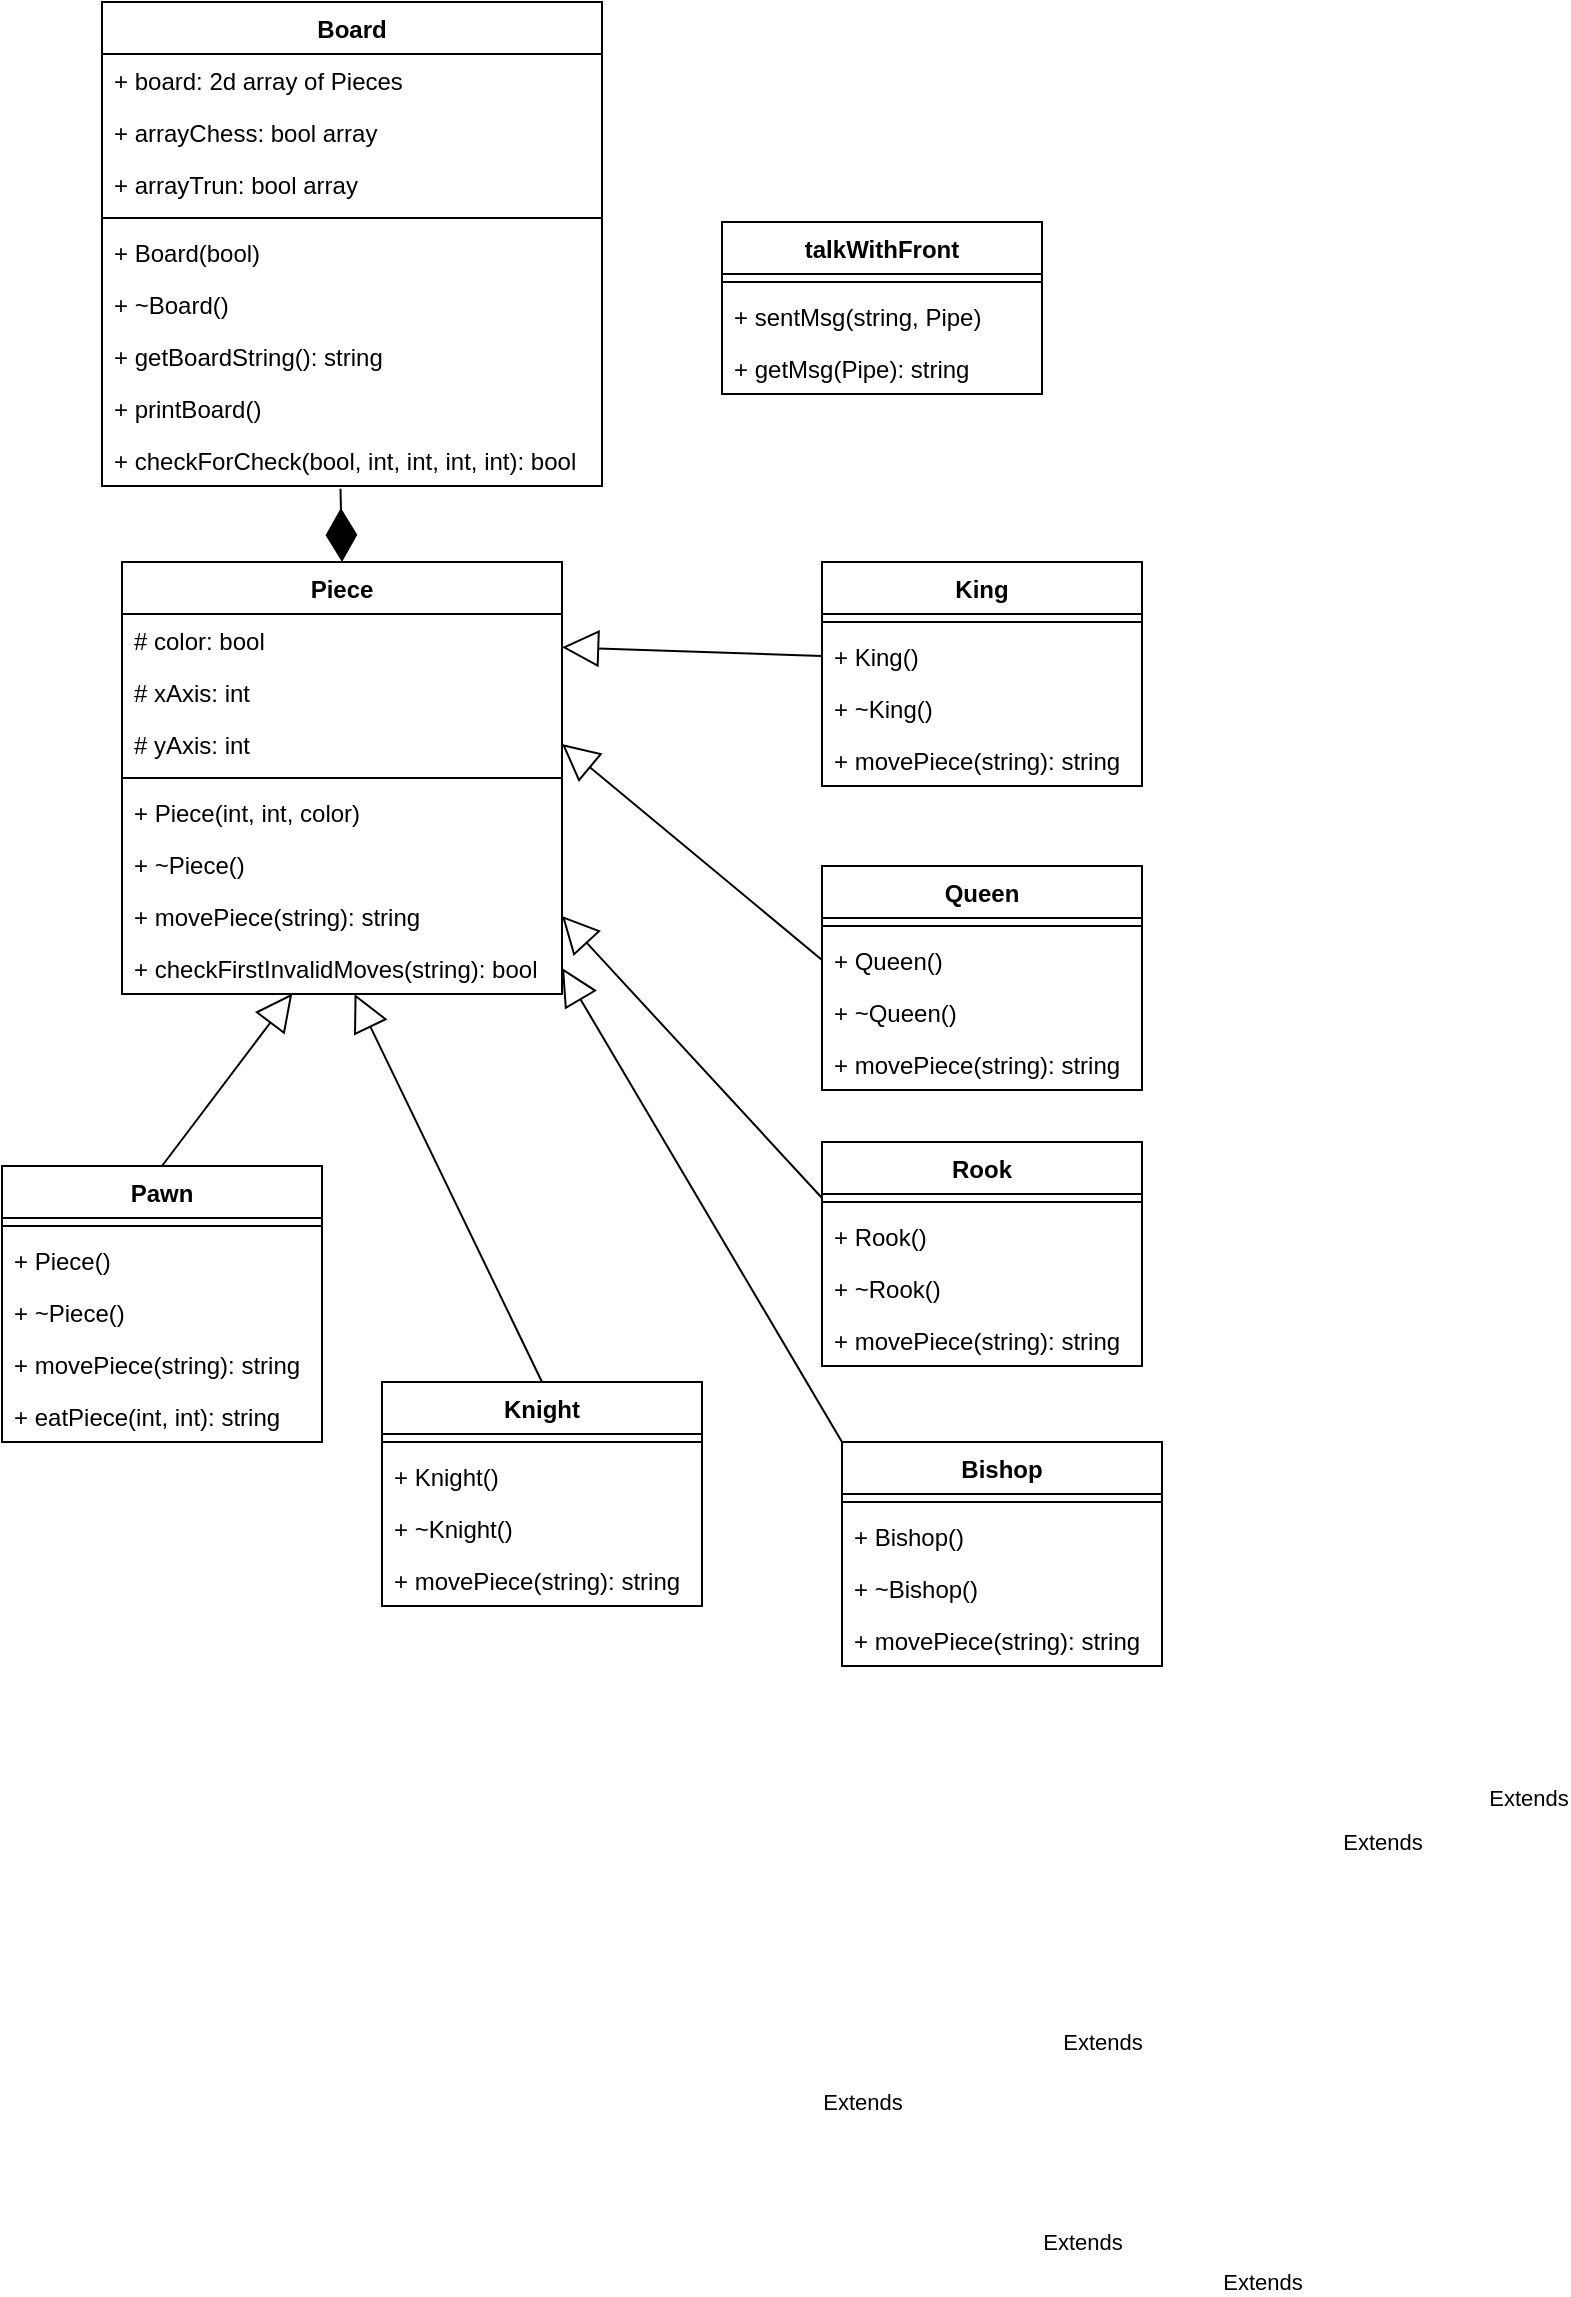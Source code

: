 <mxfile version="15.9.4" type="gitlab">
  <diagram name="Page-1" id="c4acf3e9-155e-7222-9cf6-157b1a14988f">
    <mxGraphModel dx="1038" dy="489" grid="1" gridSize="10" guides="1" tooltips="1" connect="1" arrows="1" fold="1" page="1" pageScale="1" pageWidth="850" pageHeight="1100" background="none" math="0" shadow="0">
      <root>
        <mxCell id="0" />
        <mxCell id="1" parent="0" />
        <mxCell id="7rFTX6PkovQeR8mOhhbH-1" value="Board" style="swimlane;fontStyle=1;align=center;verticalAlign=top;childLayout=stackLayout;horizontal=1;startSize=26;horizontalStack=0;resizeParent=1;resizeParentMax=0;resizeLast=0;collapsible=1;marginBottom=0;" parent="1" vertex="1">
          <mxGeometry x="120" y="80" width="250" height="242" as="geometry">
            <mxRectangle x="340" y="200" width="70" height="26" as="alternateBounds" />
          </mxGeometry>
        </mxCell>
        <mxCell id="7rFTX6PkovQeR8mOhhbH-2" value="+ board: 2d array of Pieces" style="text;strokeColor=none;fillColor=none;align=left;verticalAlign=top;spacingLeft=4;spacingRight=4;overflow=hidden;rotatable=0;points=[[0,0.5],[1,0.5]];portConstraint=eastwest;" parent="7rFTX6PkovQeR8mOhhbH-1" vertex="1">
          <mxGeometry y="26" width="250" height="26" as="geometry" />
        </mxCell>
        <mxCell id="7rFTX6PkovQeR8mOhhbH-8" value="+ arrayChess: bool array" style="text;strokeColor=none;fillColor=none;align=left;verticalAlign=top;spacingLeft=4;spacingRight=4;overflow=hidden;rotatable=0;points=[[0,0.5],[1,0.5]];portConstraint=eastwest;" parent="7rFTX6PkovQeR8mOhhbH-1" vertex="1">
          <mxGeometry y="52" width="250" height="26" as="geometry" />
        </mxCell>
        <mxCell id="7rFTX6PkovQeR8mOhhbH-9" value="+ arrayTrun: bool array" style="text;strokeColor=none;fillColor=none;align=left;verticalAlign=top;spacingLeft=4;spacingRight=4;overflow=hidden;rotatable=0;points=[[0,0.5],[1,0.5]];portConstraint=eastwest;" parent="7rFTX6PkovQeR8mOhhbH-1" vertex="1">
          <mxGeometry y="78" width="250" height="26" as="geometry" />
        </mxCell>
        <mxCell id="7rFTX6PkovQeR8mOhhbH-3" value="" style="line;strokeWidth=1;fillColor=none;align=left;verticalAlign=middle;spacingTop=-1;spacingLeft=3;spacingRight=3;rotatable=0;labelPosition=right;points=[];portConstraint=eastwest;" parent="7rFTX6PkovQeR8mOhhbH-1" vertex="1">
          <mxGeometry y="104" width="250" height="8" as="geometry" />
        </mxCell>
        <mxCell id="7rFTX6PkovQeR8mOhhbH-4" value="+ Board(bool)&#xa;" style="text;strokeColor=none;fillColor=none;align=left;verticalAlign=top;spacingLeft=4;spacingRight=4;overflow=hidden;rotatable=0;points=[[0,0.5],[1,0.5]];portConstraint=eastwest;" parent="7rFTX6PkovQeR8mOhhbH-1" vertex="1">
          <mxGeometry y="112" width="250" height="26" as="geometry" />
        </mxCell>
        <mxCell id="7rFTX6PkovQeR8mOhhbH-10" value="+ ~Board()" style="text;strokeColor=none;fillColor=none;align=left;verticalAlign=top;spacingLeft=4;spacingRight=4;overflow=hidden;rotatable=0;points=[[0,0.5],[1,0.5]];portConstraint=eastwest;" parent="7rFTX6PkovQeR8mOhhbH-1" vertex="1">
          <mxGeometry y="138" width="250" height="26" as="geometry" />
        </mxCell>
        <mxCell id="7rFTX6PkovQeR8mOhhbH-11" value="+ getBoardString(): string" style="text;strokeColor=none;fillColor=none;align=left;verticalAlign=top;spacingLeft=4;spacingRight=4;overflow=hidden;rotatable=0;points=[[0,0.5],[1,0.5]];portConstraint=eastwest;" parent="7rFTX6PkovQeR8mOhhbH-1" vertex="1">
          <mxGeometry y="164" width="250" height="26" as="geometry" />
        </mxCell>
        <mxCell id="7rFTX6PkovQeR8mOhhbH-12" value="+ printBoard()" style="text;strokeColor=none;fillColor=none;align=left;verticalAlign=top;spacingLeft=4;spacingRight=4;overflow=hidden;rotatable=0;points=[[0,0.5],[1,0.5]];portConstraint=eastwest;" parent="7rFTX6PkovQeR8mOhhbH-1" vertex="1">
          <mxGeometry y="190" width="250" height="26" as="geometry" />
        </mxCell>
        <mxCell id="7rFTX6PkovQeR8mOhhbH-13" value="+ checkForCheck(bool, int, int, int, int): bool" style="text;strokeColor=none;fillColor=none;align=left;verticalAlign=top;spacingLeft=4;spacingRight=4;overflow=hidden;rotatable=0;points=[[0,0.5],[1,0.5]];portConstraint=eastwest;" parent="7rFTX6PkovQeR8mOhhbH-1" vertex="1">
          <mxGeometry y="216" width="250" height="26" as="geometry" />
        </mxCell>
        <mxCell id="7rFTX6PkovQeR8mOhhbH-15" value="Piece" style="swimlane;fontStyle=1;align=center;verticalAlign=top;childLayout=stackLayout;horizontal=1;startSize=26;horizontalStack=0;resizeParent=1;resizeParentMax=0;resizeLast=0;collapsible=1;marginBottom=0;" parent="1" vertex="1">
          <mxGeometry x="130" y="360" width="220" height="216" as="geometry" />
        </mxCell>
        <mxCell id="7rFTX6PkovQeR8mOhhbH-16" value="# color: bool&#xa;" style="text;strokeColor=none;fillColor=none;align=left;verticalAlign=top;spacingLeft=4;spacingRight=4;overflow=hidden;rotatable=0;points=[[0,0.5],[1,0.5]];portConstraint=eastwest;" parent="7rFTX6PkovQeR8mOhhbH-15" vertex="1">
          <mxGeometry y="26" width="220" height="26" as="geometry" />
        </mxCell>
        <mxCell id="7rFTX6PkovQeR8mOhhbH-19" value="# xAxis: int&#xa;" style="text;strokeColor=none;fillColor=none;align=left;verticalAlign=top;spacingLeft=4;spacingRight=4;overflow=hidden;rotatable=0;points=[[0,0.5],[1,0.5]];portConstraint=eastwest;" parent="7rFTX6PkovQeR8mOhhbH-15" vertex="1">
          <mxGeometry y="52" width="220" height="26" as="geometry" />
        </mxCell>
        <mxCell id="7rFTX6PkovQeR8mOhhbH-21" value="# yAxis: int&#xa;" style="text;strokeColor=none;fillColor=none;align=left;verticalAlign=top;spacingLeft=4;spacingRight=4;overflow=hidden;rotatable=0;points=[[0,0.5],[1,0.5]];portConstraint=eastwest;" parent="7rFTX6PkovQeR8mOhhbH-15" vertex="1">
          <mxGeometry y="78" width="220" height="26" as="geometry" />
        </mxCell>
        <mxCell id="7rFTX6PkovQeR8mOhhbH-17" value="" style="line;strokeWidth=1;fillColor=none;align=left;verticalAlign=middle;spacingTop=-1;spacingLeft=3;spacingRight=3;rotatable=0;labelPosition=right;points=[];portConstraint=eastwest;" parent="7rFTX6PkovQeR8mOhhbH-15" vertex="1">
          <mxGeometry y="104" width="220" height="8" as="geometry" />
        </mxCell>
        <mxCell id="7rFTX6PkovQeR8mOhhbH-76" value="+ Piece(int, int, color)" style="text;strokeColor=none;fillColor=none;align=left;verticalAlign=top;spacingLeft=4;spacingRight=4;overflow=hidden;rotatable=0;points=[[0,0.5],[1,0.5]];portConstraint=eastwest;" parent="7rFTX6PkovQeR8mOhhbH-15" vertex="1">
          <mxGeometry y="112" width="220" height="26" as="geometry" />
        </mxCell>
        <mxCell id="G-J6CpMAtiNDmVs2_Qen-5" value="+ ~Piece()" style="text;strokeColor=none;fillColor=none;align=left;verticalAlign=top;spacingLeft=4;spacingRight=4;overflow=hidden;rotatable=0;points=[[0,0.5],[1,0.5]];portConstraint=eastwest;" vertex="1" parent="7rFTX6PkovQeR8mOhhbH-15">
          <mxGeometry y="138" width="220" height="26" as="geometry" />
        </mxCell>
        <mxCell id="7rFTX6PkovQeR8mOhhbH-75" value="+ movePiece(string): string" style="text;strokeColor=none;fillColor=none;align=left;verticalAlign=top;spacingLeft=4;spacingRight=4;overflow=hidden;rotatable=0;points=[[0,0.5],[1,0.5]];portConstraint=eastwest;" parent="7rFTX6PkovQeR8mOhhbH-15" vertex="1">
          <mxGeometry y="164" width="220" height="26" as="geometry" />
        </mxCell>
        <mxCell id="7rFTX6PkovQeR8mOhhbH-22" value="+ checkFirstInvalidMoves(string): bool" style="text;strokeColor=none;fillColor=none;align=left;verticalAlign=top;spacingLeft=4;spacingRight=4;overflow=hidden;rotatable=0;points=[[0,0.5],[1,0.5]];portConstraint=eastwest;" parent="7rFTX6PkovQeR8mOhhbH-15" vertex="1">
          <mxGeometry y="190" width="220" height="26" as="geometry" />
        </mxCell>
        <mxCell id="7rFTX6PkovQeR8mOhhbH-26" value="" style="endArrow=diamondThin;endFill=1;endSize=24;html=1;rounded=0;entryX=0.5;entryY=0;entryDx=0;entryDy=0;exitX=0.477;exitY=1.054;exitDx=0;exitDy=0;exitPerimeter=0;" parent="1" source="7rFTX6PkovQeR8mOhhbH-13" target="7rFTX6PkovQeR8mOhhbH-15" edge="1">
          <mxGeometry width="160" relative="1" as="geometry">
            <mxPoint x="380" y="290" as="sourcePoint" />
            <mxPoint x="540" y="290" as="targetPoint" />
          </mxGeometry>
        </mxCell>
        <mxCell id="7rFTX6PkovQeR8mOhhbH-31" value="Pawn" style="swimlane;fontStyle=1;align=center;verticalAlign=top;childLayout=stackLayout;horizontal=1;startSize=26;horizontalStack=0;resizeParent=1;resizeParentMax=0;resizeLast=0;collapsible=1;marginBottom=0;" parent="1" vertex="1">
          <mxGeometry x="70" y="662" width="160" height="138" as="geometry" />
        </mxCell>
        <mxCell id="7rFTX6PkovQeR8mOhhbH-33" value="" style="line;strokeWidth=1;fillColor=none;align=left;verticalAlign=middle;spacingTop=-1;spacingLeft=3;spacingRight=3;rotatable=0;labelPosition=right;points=[];portConstraint=eastwest;" parent="7rFTX6PkovQeR8mOhhbH-31" vertex="1">
          <mxGeometry y="26" width="160" height="8" as="geometry" />
        </mxCell>
        <mxCell id="7rFTX6PkovQeR8mOhhbH-34" value="+ Piece()" style="text;strokeColor=none;fillColor=none;align=left;verticalAlign=top;spacingLeft=4;spacingRight=4;overflow=hidden;rotatable=0;points=[[0,0.5],[1,0.5]];portConstraint=eastwest;" parent="7rFTX6PkovQeR8mOhhbH-31" vertex="1">
          <mxGeometry y="34" width="160" height="26" as="geometry" />
        </mxCell>
        <mxCell id="7rFTX6PkovQeR8mOhhbH-64" value="+ ~Piece()" style="text;strokeColor=none;fillColor=none;align=left;verticalAlign=top;spacingLeft=4;spacingRight=4;overflow=hidden;rotatable=0;points=[[0,0.5],[1,0.5]];portConstraint=eastwest;" parent="7rFTX6PkovQeR8mOhhbH-31" vertex="1">
          <mxGeometry y="60" width="160" height="26" as="geometry" />
        </mxCell>
        <mxCell id="7rFTX6PkovQeR8mOhhbH-63" value="+ movePiece(string): string" style="text;strokeColor=none;fillColor=none;align=left;verticalAlign=top;spacingLeft=4;spacingRight=4;overflow=hidden;rotatable=0;points=[[0,0.5],[1,0.5]];portConstraint=eastwest;" parent="7rFTX6PkovQeR8mOhhbH-31" vertex="1">
          <mxGeometry y="86" width="160" height="26" as="geometry" />
        </mxCell>
        <mxCell id="7rFTX6PkovQeR8mOhhbH-35" value="+ eatPiece(int, int): string" style="text;strokeColor=none;fillColor=none;align=left;verticalAlign=top;spacingLeft=4;spacingRight=4;overflow=hidden;rotatable=0;points=[[0,0.5],[1,0.5]];portConstraint=eastwest;" parent="7rFTX6PkovQeR8mOhhbH-31" vertex="1">
          <mxGeometry y="112" width="160" height="26" as="geometry" />
        </mxCell>
        <mxCell id="7rFTX6PkovQeR8mOhhbH-36" value="Knight" style="swimlane;fontStyle=1;align=center;verticalAlign=top;childLayout=stackLayout;horizontal=1;startSize=26;horizontalStack=0;resizeParent=1;resizeParentMax=0;resizeLast=0;collapsible=1;marginBottom=0;" parent="1" vertex="1">
          <mxGeometry x="260" y="770" width="160" height="112" as="geometry" />
        </mxCell>
        <mxCell id="7rFTX6PkovQeR8mOhhbH-37" value="" style="line;strokeWidth=1;fillColor=none;align=left;verticalAlign=middle;spacingTop=-1;spacingLeft=3;spacingRight=3;rotatable=0;labelPosition=right;points=[];portConstraint=eastwest;" parent="7rFTX6PkovQeR8mOhhbH-36" vertex="1">
          <mxGeometry y="26" width="160" height="8" as="geometry" />
        </mxCell>
        <mxCell id="7rFTX6PkovQeR8mOhhbH-74" value="+ Knight()" style="text;strokeColor=none;fillColor=none;align=left;verticalAlign=top;spacingLeft=4;spacingRight=4;overflow=hidden;rotatable=0;points=[[0,0.5],[1,0.5]];portConstraint=eastwest;" parent="7rFTX6PkovQeR8mOhhbH-36" vertex="1">
          <mxGeometry y="34" width="160" height="26" as="geometry" />
        </mxCell>
        <mxCell id="7rFTX6PkovQeR8mOhhbH-73" value="+ ~Knight()" style="text;strokeColor=none;fillColor=none;align=left;verticalAlign=top;spacingLeft=4;spacingRight=4;overflow=hidden;rotatable=0;points=[[0,0.5],[1,0.5]];portConstraint=eastwest;" parent="7rFTX6PkovQeR8mOhhbH-36" vertex="1">
          <mxGeometry y="60" width="160" height="26" as="geometry" />
        </mxCell>
        <mxCell id="7rFTX6PkovQeR8mOhhbH-38" value="+ movePiece(string): string" style="text;strokeColor=none;fillColor=none;align=left;verticalAlign=top;spacingLeft=4;spacingRight=4;overflow=hidden;rotatable=0;points=[[0,0.5],[1,0.5]];portConstraint=eastwest;" parent="7rFTX6PkovQeR8mOhhbH-36" vertex="1">
          <mxGeometry y="86" width="160" height="26" as="geometry" />
        </mxCell>
        <mxCell id="7rFTX6PkovQeR8mOhhbH-77" value="Bishop" style="swimlane;fontStyle=1;align=center;verticalAlign=top;childLayout=stackLayout;horizontal=1;startSize=26;horizontalStack=0;resizeParent=1;resizeParentMax=0;resizeLast=0;collapsible=1;marginBottom=0;" parent="1" vertex="1">
          <mxGeometry x="490" y="800" width="160" height="112" as="geometry" />
        </mxCell>
        <mxCell id="7rFTX6PkovQeR8mOhhbH-78" value="" style="line;strokeWidth=1;fillColor=none;align=left;verticalAlign=middle;spacingTop=-1;spacingLeft=3;spacingRight=3;rotatable=0;labelPosition=right;points=[];portConstraint=eastwest;" parent="7rFTX6PkovQeR8mOhhbH-77" vertex="1">
          <mxGeometry y="26" width="160" height="8" as="geometry" />
        </mxCell>
        <mxCell id="7rFTX6PkovQeR8mOhhbH-79" value="+ Bishop()" style="text;strokeColor=none;fillColor=none;align=left;verticalAlign=top;spacingLeft=4;spacingRight=4;overflow=hidden;rotatable=0;points=[[0,0.5],[1,0.5]];portConstraint=eastwest;" parent="7rFTX6PkovQeR8mOhhbH-77" vertex="1">
          <mxGeometry y="34" width="160" height="26" as="geometry" />
        </mxCell>
        <mxCell id="7rFTX6PkovQeR8mOhhbH-80" value="+ ~Bishop()" style="text;strokeColor=none;fillColor=none;align=left;verticalAlign=top;spacingLeft=4;spacingRight=4;overflow=hidden;rotatable=0;points=[[0,0.5],[1,0.5]];portConstraint=eastwest;" parent="7rFTX6PkovQeR8mOhhbH-77" vertex="1">
          <mxGeometry y="60" width="160" height="26" as="geometry" />
        </mxCell>
        <mxCell id="7rFTX6PkovQeR8mOhhbH-81" value="+ movePiece(string): string" style="text;strokeColor=none;fillColor=none;align=left;verticalAlign=top;spacingLeft=4;spacingRight=4;overflow=hidden;rotatable=0;points=[[0,0.5],[1,0.5]];portConstraint=eastwest;" parent="7rFTX6PkovQeR8mOhhbH-77" vertex="1">
          <mxGeometry y="86" width="160" height="26" as="geometry" />
        </mxCell>
        <mxCell id="7rFTX6PkovQeR8mOhhbH-82" value="Rook" style="swimlane;fontStyle=1;align=center;verticalAlign=top;childLayout=stackLayout;horizontal=1;startSize=26;horizontalStack=0;resizeParent=1;resizeParentMax=0;resizeLast=0;collapsible=1;marginBottom=0;" parent="1" vertex="1">
          <mxGeometry x="480" y="650" width="160" height="112" as="geometry" />
        </mxCell>
        <mxCell id="7rFTX6PkovQeR8mOhhbH-83" value="" style="line;strokeWidth=1;fillColor=none;align=left;verticalAlign=middle;spacingTop=-1;spacingLeft=3;spacingRight=3;rotatable=0;labelPosition=right;points=[];portConstraint=eastwest;" parent="7rFTX6PkovQeR8mOhhbH-82" vertex="1">
          <mxGeometry y="26" width="160" height="8" as="geometry" />
        </mxCell>
        <mxCell id="7rFTX6PkovQeR8mOhhbH-84" value="+ Rook()" style="text;strokeColor=none;fillColor=none;align=left;verticalAlign=top;spacingLeft=4;spacingRight=4;overflow=hidden;rotatable=0;points=[[0,0.5],[1,0.5]];portConstraint=eastwest;" parent="7rFTX6PkovQeR8mOhhbH-82" vertex="1">
          <mxGeometry y="34" width="160" height="26" as="geometry" />
        </mxCell>
        <mxCell id="7rFTX6PkovQeR8mOhhbH-85" value="+ ~Rook()" style="text;strokeColor=none;fillColor=none;align=left;verticalAlign=top;spacingLeft=4;spacingRight=4;overflow=hidden;rotatable=0;points=[[0,0.5],[1,0.5]];portConstraint=eastwest;" parent="7rFTX6PkovQeR8mOhhbH-82" vertex="1">
          <mxGeometry y="60" width="160" height="26" as="geometry" />
        </mxCell>
        <mxCell id="7rFTX6PkovQeR8mOhhbH-86" value="+ movePiece(string): string" style="text;strokeColor=none;fillColor=none;align=left;verticalAlign=top;spacingLeft=4;spacingRight=4;overflow=hidden;rotatable=0;points=[[0,0.5],[1,0.5]];portConstraint=eastwest;" parent="7rFTX6PkovQeR8mOhhbH-82" vertex="1">
          <mxGeometry y="86" width="160" height="26" as="geometry" />
        </mxCell>
        <mxCell id="7rFTX6PkovQeR8mOhhbH-87" value="Queen" style="swimlane;fontStyle=1;align=center;verticalAlign=top;childLayout=stackLayout;horizontal=1;startSize=26;horizontalStack=0;resizeParent=1;resizeParentMax=0;resizeLast=0;collapsible=1;marginBottom=0;" parent="1" vertex="1">
          <mxGeometry x="480" y="512" width="160" height="112" as="geometry" />
        </mxCell>
        <mxCell id="7rFTX6PkovQeR8mOhhbH-88" value="" style="line;strokeWidth=1;fillColor=none;align=left;verticalAlign=middle;spacingTop=-1;spacingLeft=3;spacingRight=3;rotatable=0;labelPosition=right;points=[];portConstraint=eastwest;" parent="7rFTX6PkovQeR8mOhhbH-87" vertex="1">
          <mxGeometry y="26" width="160" height="8" as="geometry" />
        </mxCell>
        <mxCell id="7rFTX6PkovQeR8mOhhbH-89" value="+ Queen()" style="text;strokeColor=none;fillColor=none;align=left;verticalAlign=top;spacingLeft=4;spacingRight=4;overflow=hidden;rotatable=0;points=[[0,0.5],[1,0.5]];portConstraint=eastwest;fontStyle=0" parent="7rFTX6PkovQeR8mOhhbH-87" vertex="1">
          <mxGeometry y="34" width="160" height="26" as="geometry" />
        </mxCell>
        <mxCell id="7rFTX6PkovQeR8mOhhbH-90" value="+ ~Queen()" style="text;strokeColor=none;fillColor=none;align=left;verticalAlign=top;spacingLeft=4;spacingRight=4;overflow=hidden;rotatable=0;points=[[0,0.5],[1,0.5]];portConstraint=eastwest;" parent="7rFTX6PkovQeR8mOhhbH-87" vertex="1">
          <mxGeometry y="60" width="160" height="26" as="geometry" />
        </mxCell>
        <mxCell id="7rFTX6PkovQeR8mOhhbH-91" value="+ movePiece(string): string" style="text;strokeColor=none;fillColor=none;align=left;verticalAlign=top;spacingLeft=4;spacingRight=4;overflow=hidden;rotatable=0;points=[[0,0.5],[1,0.5]];portConstraint=eastwest;" parent="7rFTX6PkovQeR8mOhhbH-87" vertex="1">
          <mxGeometry y="86" width="160" height="26" as="geometry" />
        </mxCell>
        <mxCell id="7rFTX6PkovQeR8mOhhbH-92" value="King" style="swimlane;fontStyle=1;align=center;verticalAlign=top;childLayout=stackLayout;horizontal=1;startSize=26;horizontalStack=0;resizeParent=1;resizeParentMax=0;resizeLast=0;collapsible=1;marginBottom=0;" parent="1" vertex="1">
          <mxGeometry x="480" y="360" width="160" height="112" as="geometry" />
        </mxCell>
        <mxCell id="7rFTX6PkovQeR8mOhhbH-93" value="" style="line;strokeWidth=1;fillColor=none;align=left;verticalAlign=middle;spacingTop=-1;spacingLeft=3;spacingRight=3;rotatable=0;labelPosition=right;points=[];portConstraint=eastwest;" parent="7rFTX6PkovQeR8mOhhbH-92" vertex="1">
          <mxGeometry y="26" width="160" height="8" as="geometry" />
        </mxCell>
        <mxCell id="7rFTX6PkovQeR8mOhhbH-94" value="+ King()" style="text;strokeColor=none;fillColor=none;align=left;verticalAlign=top;spacingLeft=4;spacingRight=4;overflow=hidden;rotatable=0;points=[[0,0.5],[1,0.5]];portConstraint=eastwest;fontStyle=0" parent="7rFTX6PkovQeR8mOhhbH-92" vertex="1">
          <mxGeometry y="34" width="160" height="26" as="geometry" />
        </mxCell>
        <mxCell id="7rFTX6PkovQeR8mOhhbH-95" value="+ ~King()" style="text;strokeColor=none;fillColor=none;align=left;verticalAlign=top;spacingLeft=4;spacingRight=4;overflow=hidden;rotatable=0;points=[[0,0.5],[1,0.5]];portConstraint=eastwest;" parent="7rFTX6PkovQeR8mOhhbH-92" vertex="1">
          <mxGeometry y="60" width="160" height="26" as="geometry" />
        </mxCell>
        <mxCell id="7rFTX6PkovQeR8mOhhbH-96" value="+ movePiece(string): string" style="text;strokeColor=none;fillColor=none;align=left;verticalAlign=top;spacingLeft=4;spacingRight=4;overflow=hidden;rotatable=0;points=[[0,0.5],[1,0.5]];portConstraint=eastwest;" parent="7rFTX6PkovQeR8mOhhbH-92" vertex="1">
          <mxGeometry y="86" width="160" height="26" as="geometry" />
        </mxCell>
        <mxCell id="7rFTX6PkovQeR8mOhhbH-107" value="Extends" style="endArrow=block;endSize=16;endFill=0;html=1;rounded=0;exitX=0.5;exitY=0;exitDx=0;exitDy=0;" parent="1" source="7rFTX6PkovQeR8mOhhbH-36" target="7rFTX6PkovQeR8mOhhbH-22" edge="1">
          <mxGeometry x="-1" y="-433" width="160" relative="1" as="geometry">
            <mxPoint x="350" y="620" as="sourcePoint" />
            <mxPoint x="510" y="620" as="targetPoint" />
            <mxPoint x="-110" y="518" as="offset" />
          </mxGeometry>
        </mxCell>
        <mxCell id="7rFTX6PkovQeR8mOhhbH-112" value="Extends" style="endArrow=block;endSize=16;endFill=0;html=1;rounded=0;exitX=0.5;exitY=0;exitDx=0;exitDy=0;entryX=0.387;entryY=0.992;entryDx=0;entryDy=0;entryPerimeter=0;" parent="1" source="7rFTX6PkovQeR8mOhhbH-31" target="7rFTX6PkovQeR8mOhhbH-22" edge="1">
          <mxGeometry x="-1" y="-584" width="160" relative="1" as="geometry">
            <mxPoint x="350" y="620" as="sourcePoint" />
            <mxPoint x="510" y="620" as="targetPoint" />
            <mxPoint x="-116" y="116" as="offset" />
          </mxGeometry>
        </mxCell>
        <mxCell id="7rFTX6PkovQeR8mOhhbH-113" value="Extends" style="endArrow=block;endSize=16;endFill=0;html=1;rounded=0;exitX=0;exitY=0;exitDx=0;exitDy=0;entryX=1;entryY=0.5;entryDx=0;entryDy=0;" parent="1" source="7rFTX6PkovQeR8mOhhbH-77" target="7rFTX6PkovQeR8mOhhbH-22" edge="1">
          <mxGeometry x="-1" y="-336" width="160" relative="1" as="geometry">
            <mxPoint x="350" y="690" as="sourcePoint" />
            <mxPoint x="290" y="580" as="targetPoint" />
            <mxPoint x="-19" y="371" as="offset" />
          </mxGeometry>
        </mxCell>
        <mxCell id="7rFTX6PkovQeR8mOhhbH-114" value="Extends" style="endArrow=block;endSize=16;endFill=0;html=1;rounded=0;exitX=0;exitY=0.25;exitDx=0;exitDy=0;entryX=1;entryY=0.5;entryDx=0;entryDy=0;" parent="1" source="7rFTX6PkovQeR8mOhhbH-82" target="7rFTX6PkovQeR8mOhhbH-75" edge="1">
          <mxGeometry x="-1" y="-505" width="160" relative="1" as="geometry">
            <mxPoint x="350" y="590" as="sourcePoint" />
            <mxPoint x="510" y="590" as="targetPoint" />
            <mxPoint x="-18" y="642" as="offset" />
          </mxGeometry>
        </mxCell>
        <mxCell id="7rFTX6PkovQeR8mOhhbH-115" value="Extends" style="endArrow=block;endSize=16;endFill=0;html=1;rounded=0;exitX=0;exitY=0.5;exitDx=0;exitDy=0;" parent="1" source="7rFTX6PkovQeR8mOhhbH-94" target="7rFTX6PkovQeR8mOhhbH-16" edge="1">
          <mxGeometry x="-1" y="842" width="160" relative="1" as="geometry">
            <mxPoint x="350" y="630" as="sourcePoint" />
            <mxPoint x="510" y="630" as="targetPoint" />
            <mxPoint x="248" y="-29" as="offset" />
          </mxGeometry>
        </mxCell>
        <mxCell id="7rFTX6PkovQeR8mOhhbH-116" value="Extends" style="endArrow=block;endSize=16;endFill=0;html=1;rounded=0;exitX=0;exitY=0.5;exitDx=0;exitDy=0;entryX=1;entryY=0.5;entryDx=0;entryDy=0;" parent="1" source="7rFTX6PkovQeR8mOhhbH-89" target="7rFTX6PkovQeR8mOhhbH-21" edge="1">
          <mxGeometry x="-1" y="654" width="160" relative="1" as="geometry">
            <mxPoint x="350" y="690" as="sourcePoint" />
            <mxPoint x="510" y="690" as="targetPoint" />
            <mxPoint x="548" y="138" as="offset" />
          </mxGeometry>
        </mxCell>
        <mxCell id="G-J6CpMAtiNDmVs2_Qen-1" value="talkWithFront" style="swimlane;fontStyle=1;align=center;verticalAlign=top;childLayout=stackLayout;horizontal=1;startSize=26;horizontalStack=0;resizeParent=1;resizeParentMax=0;resizeLast=0;collapsible=1;marginBottom=0;" vertex="1" parent="1">
          <mxGeometry x="430" y="190" width="160" height="86" as="geometry" />
        </mxCell>
        <mxCell id="G-J6CpMAtiNDmVs2_Qen-3" value="" style="line;strokeWidth=1;fillColor=none;align=left;verticalAlign=middle;spacingTop=-1;spacingLeft=3;spacingRight=3;rotatable=0;labelPosition=right;points=[];portConstraint=eastwest;" vertex="1" parent="G-J6CpMAtiNDmVs2_Qen-1">
          <mxGeometry y="26" width="160" height="8" as="geometry" />
        </mxCell>
        <mxCell id="G-J6CpMAtiNDmVs2_Qen-4" value="+ sentMsg(string, Pipe)&#xa; " style="text;strokeColor=none;fillColor=none;align=left;verticalAlign=top;spacingLeft=4;spacingRight=4;overflow=hidden;rotatable=0;points=[[0,0.5],[1,0.5]];portConstraint=eastwest;" vertex="1" parent="G-J6CpMAtiNDmVs2_Qen-1">
          <mxGeometry y="34" width="160" height="26" as="geometry" />
        </mxCell>
        <mxCell id="G-J6CpMAtiNDmVs2_Qen-6" value="+ getMsg(Pipe): string&#xa; " style="text;strokeColor=none;fillColor=none;align=left;verticalAlign=top;spacingLeft=4;spacingRight=4;overflow=hidden;rotatable=0;points=[[0,0.5],[1,0.5]];portConstraint=eastwest;" vertex="1" parent="G-J6CpMAtiNDmVs2_Qen-1">
          <mxGeometry y="60" width="160" height="26" as="geometry" />
        </mxCell>
      </root>
    </mxGraphModel>
  </diagram>
</mxfile>
